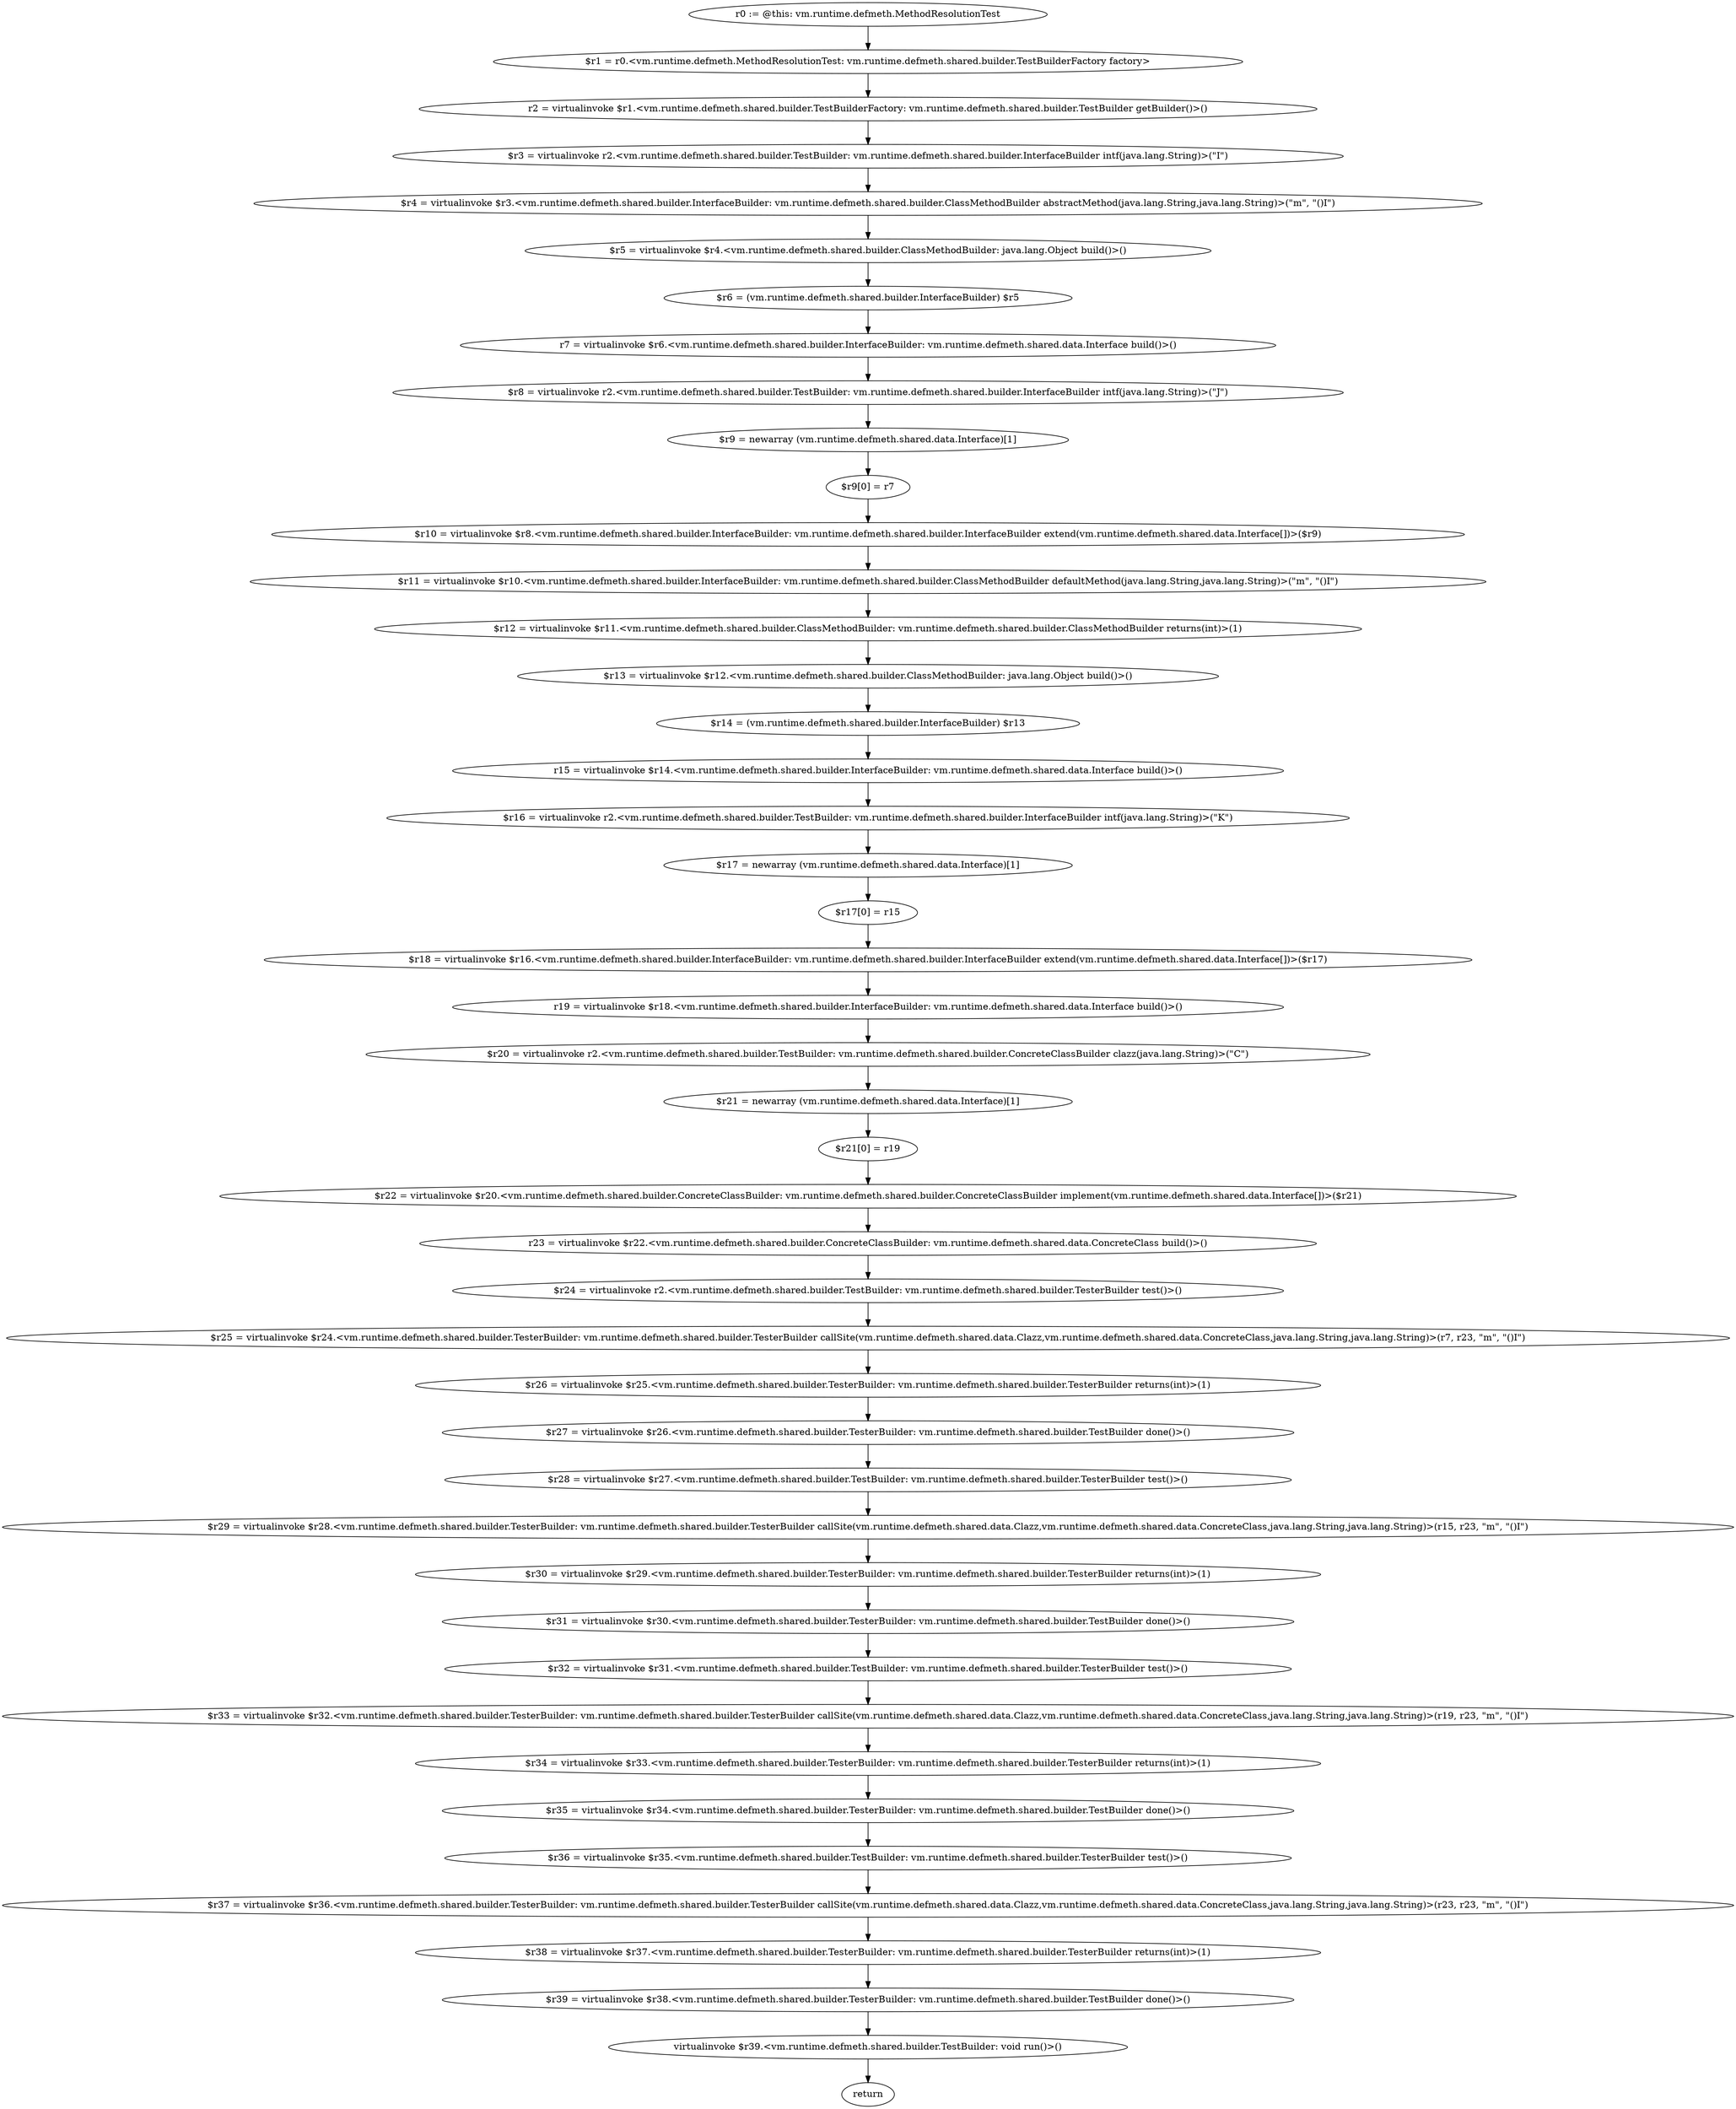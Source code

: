 digraph "unitGraph" {
    "r0 := @this: vm.runtime.defmeth.MethodResolutionTest"
    "$r1 = r0.<vm.runtime.defmeth.MethodResolutionTest: vm.runtime.defmeth.shared.builder.TestBuilderFactory factory>"
    "r2 = virtualinvoke $r1.<vm.runtime.defmeth.shared.builder.TestBuilderFactory: vm.runtime.defmeth.shared.builder.TestBuilder getBuilder()>()"
    "$r3 = virtualinvoke r2.<vm.runtime.defmeth.shared.builder.TestBuilder: vm.runtime.defmeth.shared.builder.InterfaceBuilder intf(java.lang.String)>(\"I\")"
    "$r4 = virtualinvoke $r3.<vm.runtime.defmeth.shared.builder.InterfaceBuilder: vm.runtime.defmeth.shared.builder.ClassMethodBuilder abstractMethod(java.lang.String,java.lang.String)>(\"m\", \"()I\")"
    "$r5 = virtualinvoke $r4.<vm.runtime.defmeth.shared.builder.ClassMethodBuilder: java.lang.Object build()>()"
    "$r6 = (vm.runtime.defmeth.shared.builder.InterfaceBuilder) $r5"
    "r7 = virtualinvoke $r6.<vm.runtime.defmeth.shared.builder.InterfaceBuilder: vm.runtime.defmeth.shared.data.Interface build()>()"
    "$r8 = virtualinvoke r2.<vm.runtime.defmeth.shared.builder.TestBuilder: vm.runtime.defmeth.shared.builder.InterfaceBuilder intf(java.lang.String)>(\"J\")"
    "$r9 = newarray (vm.runtime.defmeth.shared.data.Interface)[1]"
    "$r9[0] = r7"
    "$r10 = virtualinvoke $r8.<vm.runtime.defmeth.shared.builder.InterfaceBuilder: vm.runtime.defmeth.shared.builder.InterfaceBuilder extend(vm.runtime.defmeth.shared.data.Interface[])>($r9)"
    "$r11 = virtualinvoke $r10.<vm.runtime.defmeth.shared.builder.InterfaceBuilder: vm.runtime.defmeth.shared.builder.ClassMethodBuilder defaultMethod(java.lang.String,java.lang.String)>(\"m\", \"()I\")"
    "$r12 = virtualinvoke $r11.<vm.runtime.defmeth.shared.builder.ClassMethodBuilder: vm.runtime.defmeth.shared.builder.ClassMethodBuilder returns(int)>(1)"
    "$r13 = virtualinvoke $r12.<vm.runtime.defmeth.shared.builder.ClassMethodBuilder: java.lang.Object build()>()"
    "$r14 = (vm.runtime.defmeth.shared.builder.InterfaceBuilder) $r13"
    "r15 = virtualinvoke $r14.<vm.runtime.defmeth.shared.builder.InterfaceBuilder: vm.runtime.defmeth.shared.data.Interface build()>()"
    "$r16 = virtualinvoke r2.<vm.runtime.defmeth.shared.builder.TestBuilder: vm.runtime.defmeth.shared.builder.InterfaceBuilder intf(java.lang.String)>(\"K\")"
    "$r17 = newarray (vm.runtime.defmeth.shared.data.Interface)[1]"
    "$r17[0] = r15"
    "$r18 = virtualinvoke $r16.<vm.runtime.defmeth.shared.builder.InterfaceBuilder: vm.runtime.defmeth.shared.builder.InterfaceBuilder extend(vm.runtime.defmeth.shared.data.Interface[])>($r17)"
    "r19 = virtualinvoke $r18.<vm.runtime.defmeth.shared.builder.InterfaceBuilder: vm.runtime.defmeth.shared.data.Interface build()>()"
    "$r20 = virtualinvoke r2.<vm.runtime.defmeth.shared.builder.TestBuilder: vm.runtime.defmeth.shared.builder.ConcreteClassBuilder clazz(java.lang.String)>(\"C\")"
    "$r21 = newarray (vm.runtime.defmeth.shared.data.Interface)[1]"
    "$r21[0] = r19"
    "$r22 = virtualinvoke $r20.<vm.runtime.defmeth.shared.builder.ConcreteClassBuilder: vm.runtime.defmeth.shared.builder.ConcreteClassBuilder implement(vm.runtime.defmeth.shared.data.Interface[])>($r21)"
    "r23 = virtualinvoke $r22.<vm.runtime.defmeth.shared.builder.ConcreteClassBuilder: vm.runtime.defmeth.shared.data.ConcreteClass build()>()"
    "$r24 = virtualinvoke r2.<vm.runtime.defmeth.shared.builder.TestBuilder: vm.runtime.defmeth.shared.builder.TesterBuilder test()>()"
    "$r25 = virtualinvoke $r24.<vm.runtime.defmeth.shared.builder.TesterBuilder: vm.runtime.defmeth.shared.builder.TesterBuilder callSite(vm.runtime.defmeth.shared.data.Clazz,vm.runtime.defmeth.shared.data.ConcreteClass,java.lang.String,java.lang.String)>(r7, r23, \"m\", \"()I\")"
    "$r26 = virtualinvoke $r25.<vm.runtime.defmeth.shared.builder.TesterBuilder: vm.runtime.defmeth.shared.builder.TesterBuilder returns(int)>(1)"
    "$r27 = virtualinvoke $r26.<vm.runtime.defmeth.shared.builder.TesterBuilder: vm.runtime.defmeth.shared.builder.TestBuilder done()>()"
    "$r28 = virtualinvoke $r27.<vm.runtime.defmeth.shared.builder.TestBuilder: vm.runtime.defmeth.shared.builder.TesterBuilder test()>()"
    "$r29 = virtualinvoke $r28.<vm.runtime.defmeth.shared.builder.TesterBuilder: vm.runtime.defmeth.shared.builder.TesterBuilder callSite(vm.runtime.defmeth.shared.data.Clazz,vm.runtime.defmeth.shared.data.ConcreteClass,java.lang.String,java.lang.String)>(r15, r23, \"m\", \"()I\")"
    "$r30 = virtualinvoke $r29.<vm.runtime.defmeth.shared.builder.TesterBuilder: vm.runtime.defmeth.shared.builder.TesterBuilder returns(int)>(1)"
    "$r31 = virtualinvoke $r30.<vm.runtime.defmeth.shared.builder.TesterBuilder: vm.runtime.defmeth.shared.builder.TestBuilder done()>()"
    "$r32 = virtualinvoke $r31.<vm.runtime.defmeth.shared.builder.TestBuilder: vm.runtime.defmeth.shared.builder.TesterBuilder test()>()"
    "$r33 = virtualinvoke $r32.<vm.runtime.defmeth.shared.builder.TesterBuilder: vm.runtime.defmeth.shared.builder.TesterBuilder callSite(vm.runtime.defmeth.shared.data.Clazz,vm.runtime.defmeth.shared.data.ConcreteClass,java.lang.String,java.lang.String)>(r19, r23, \"m\", \"()I\")"
    "$r34 = virtualinvoke $r33.<vm.runtime.defmeth.shared.builder.TesterBuilder: vm.runtime.defmeth.shared.builder.TesterBuilder returns(int)>(1)"
    "$r35 = virtualinvoke $r34.<vm.runtime.defmeth.shared.builder.TesterBuilder: vm.runtime.defmeth.shared.builder.TestBuilder done()>()"
    "$r36 = virtualinvoke $r35.<vm.runtime.defmeth.shared.builder.TestBuilder: vm.runtime.defmeth.shared.builder.TesterBuilder test()>()"
    "$r37 = virtualinvoke $r36.<vm.runtime.defmeth.shared.builder.TesterBuilder: vm.runtime.defmeth.shared.builder.TesterBuilder callSite(vm.runtime.defmeth.shared.data.Clazz,vm.runtime.defmeth.shared.data.ConcreteClass,java.lang.String,java.lang.String)>(r23, r23, \"m\", \"()I\")"
    "$r38 = virtualinvoke $r37.<vm.runtime.defmeth.shared.builder.TesterBuilder: vm.runtime.defmeth.shared.builder.TesterBuilder returns(int)>(1)"
    "$r39 = virtualinvoke $r38.<vm.runtime.defmeth.shared.builder.TesterBuilder: vm.runtime.defmeth.shared.builder.TestBuilder done()>()"
    "virtualinvoke $r39.<vm.runtime.defmeth.shared.builder.TestBuilder: void run()>()"
    "return"
    "r0 := @this: vm.runtime.defmeth.MethodResolutionTest"->"$r1 = r0.<vm.runtime.defmeth.MethodResolutionTest: vm.runtime.defmeth.shared.builder.TestBuilderFactory factory>";
    "$r1 = r0.<vm.runtime.defmeth.MethodResolutionTest: vm.runtime.defmeth.shared.builder.TestBuilderFactory factory>"->"r2 = virtualinvoke $r1.<vm.runtime.defmeth.shared.builder.TestBuilderFactory: vm.runtime.defmeth.shared.builder.TestBuilder getBuilder()>()";
    "r2 = virtualinvoke $r1.<vm.runtime.defmeth.shared.builder.TestBuilderFactory: vm.runtime.defmeth.shared.builder.TestBuilder getBuilder()>()"->"$r3 = virtualinvoke r2.<vm.runtime.defmeth.shared.builder.TestBuilder: vm.runtime.defmeth.shared.builder.InterfaceBuilder intf(java.lang.String)>(\"I\")";
    "$r3 = virtualinvoke r2.<vm.runtime.defmeth.shared.builder.TestBuilder: vm.runtime.defmeth.shared.builder.InterfaceBuilder intf(java.lang.String)>(\"I\")"->"$r4 = virtualinvoke $r3.<vm.runtime.defmeth.shared.builder.InterfaceBuilder: vm.runtime.defmeth.shared.builder.ClassMethodBuilder abstractMethod(java.lang.String,java.lang.String)>(\"m\", \"()I\")";
    "$r4 = virtualinvoke $r3.<vm.runtime.defmeth.shared.builder.InterfaceBuilder: vm.runtime.defmeth.shared.builder.ClassMethodBuilder abstractMethod(java.lang.String,java.lang.String)>(\"m\", \"()I\")"->"$r5 = virtualinvoke $r4.<vm.runtime.defmeth.shared.builder.ClassMethodBuilder: java.lang.Object build()>()";
    "$r5 = virtualinvoke $r4.<vm.runtime.defmeth.shared.builder.ClassMethodBuilder: java.lang.Object build()>()"->"$r6 = (vm.runtime.defmeth.shared.builder.InterfaceBuilder) $r5";
    "$r6 = (vm.runtime.defmeth.shared.builder.InterfaceBuilder) $r5"->"r7 = virtualinvoke $r6.<vm.runtime.defmeth.shared.builder.InterfaceBuilder: vm.runtime.defmeth.shared.data.Interface build()>()";
    "r7 = virtualinvoke $r6.<vm.runtime.defmeth.shared.builder.InterfaceBuilder: vm.runtime.defmeth.shared.data.Interface build()>()"->"$r8 = virtualinvoke r2.<vm.runtime.defmeth.shared.builder.TestBuilder: vm.runtime.defmeth.shared.builder.InterfaceBuilder intf(java.lang.String)>(\"J\")";
    "$r8 = virtualinvoke r2.<vm.runtime.defmeth.shared.builder.TestBuilder: vm.runtime.defmeth.shared.builder.InterfaceBuilder intf(java.lang.String)>(\"J\")"->"$r9 = newarray (vm.runtime.defmeth.shared.data.Interface)[1]";
    "$r9 = newarray (vm.runtime.defmeth.shared.data.Interface)[1]"->"$r9[0] = r7";
    "$r9[0] = r7"->"$r10 = virtualinvoke $r8.<vm.runtime.defmeth.shared.builder.InterfaceBuilder: vm.runtime.defmeth.shared.builder.InterfaceBuilder extend(vm.runtime.defmeth.shared.data.Interface[])>($r9)";
    "$r10 = virtualinvoke $r8.<vm.runtime.defmeth.shared.builder.InterfaceBuilder: vm.runtime.defmeth.shared.builder.InterfaceBuilder extend(vm.runtime.defmeth.shared.data.Interface[])>($r9)"->"$r11 = virtualinvoke $r10.<vm.runtime.defmeth.shared.builder.InterfaceBuilder: vm.runtime.defmeth.shared.builder.ClassMethodBuilder defaultMethod(java.lang.String,java.lang.String)>(\"m\", \"()I\")";
    "$r11 = virtualinvoke $r10.<vm.runtime.defmeth.shared.builder.InterfaceBuilder: vm.runtime.defmeth.shared.builder.ClassMethodBuilder defaultMethod(java.lang.String,java.lang.String)>(\"m\", \"()I\")"->"$r12 = virtualinvoke $r11.<vm.runtime.defmeth.shared.builder.ClassMethodBuilder: vm.runtime.defmeth.shared.builder.ClassMethodBuilder returns(int)>(1)";
    "$r12 = virtualinvoke $r11.<vm.runtime.defmeth.shared.builder.ClassMethodBuilder: vm.runtime.defmeth.shared.builder.ClassMethodBuilder returns(int)>(1)"->"$r13 = virtualinvoke $r12.<vm.runtime.defmeth.shared.builder.ClassMethodBuilder: java.lang.Object build()>()";
    "$r13 = virtualinvoke $r12.<vm.runtime.defmeth.shared.builder.ClassMethodBuilder: java.lang.Object build()>()"->"$r14 = (vm.runtime.defmeth.shared.builder.InterfaceBuilder) $r13";
    "$r14 = (vm.runtime.defmeth.shared.builder.InterfaceBuilder) $r13"->"r15 = virtualinvoke $r14.<vm.runtime.defmeth.shared.builder.InterfaceBuilder: vm.runtime.defmeth.shared.data.Interface build()>()";
    "r15 = virtualinvoke $r14.<vm.runtime.defmeth.shared.builder.InterfaceBuilder: vm.runtime.defmeth.shared.data.Interface build()>()"->"$r16 = virtualinvoke r2.<vm.runtime.defmeth.shared.builder.TestBuilder: vm.runtime.defmeth.shared.builder.InterfaceBuilder intf(java.lang.String)>(\"K\")";
    "$r16 = virtualinvoke r2.<vm.runtime.defmeth.shared.builder.TestBuilder: vm.runtime.defmeth.shared.builder.InterfaceBuilder intf(java.lang.String)>(\"K\")"->"$r17 = newarray (vm.runtime.defmeth.shared.data.Interface)[1]";
    "$r17 = newarray (vm.runtime.defmeth.shared.data.Interface)[1]"->"$r17[0] = r15";
    "$r17[0] = r15"->"$r18 = virtualinvoke $r16.<vm.runtime.defmeth.shared.builder.InterfaceBuilder: vm.runtime.defmeth.shared.builder.InterfaceBuilder extend(vm.runtime.defmeth.shared.data.Interface[])>($r17)";
    "$r18 = virtualinvoke $r16.<vm.runtime.defmeth.shared.builder.InterfaceBuilder: vm.runtime.defmeth.shared.builder.InterfaceBuilder extend(vm.runtime.defmeth.shared.data.Interface[])>($r17)"->"r19 = virtualinvoke $r18.<vm.runtime.defmeth.shared.builder.InterfaceBuilder: vm.runtime.defmeth.shared.data.Interface build()>()";
    "r19 = virtualinvoke $r18.<vm.runtime.defmeth.shared.builder.InterfaceBuilder: vm.runtime.defmeth.shared.data.Interface build()>()"->"$r20 = virtualinvoke r2.<vm.runtime.defmeth.shared.builder.TestBuilder: vm.runtime.defmeth.shared.builder.ConcreteClassBuilder clazz(java.lang.String)>(\"C\")";
    "$r20 = virtualinvoke r2.<vm.runtime.defmeth.shared.builder.TestBuilder: vm.runtime.defmeth.shared.builder.ConcreteClassBuilder clazz(java.lang.String)>(\"C\")"->"$r21 = newarray (vm.runtime.defmeth.shared.data.Interface)[1]";
    "$r21 = newarray (vm.runtime.defmeth.shared.data.Interface)[1]"->"$r21[0] = r19";
    "$r21[0] = r19"->"$r22 = virtualinvoke $r20.<vm.runtime.defmeth.shared.builder.ConcreteClassBuilder: vm.runtime.defmeth.shared.builder.ConcreteClassBuilder implement(vm.runtime.defmeth.shared.data.Interface[])>($r21)";
    "$r22 = virtualinvoke $r20.<vm.runtime.defmeth.shared.builder.ConcreteClassBuilder: vm.runtime.defmeth.shared.builder.ConcreteClassBuilder implement(vm.runtime.defmeth.shared.data.Interface[])>($r21)"->"r23 = virtualinvoke $r22.<vm.runtime.defmeth.shared.builder.ConcreteClassBuilder: vm.runtime.defmeth.shared.data.ConcreteClass build()>()";
    "r23 = virtualinvoke $r22.<vm.runtime.defmeth.shared.builder.ConcreteClassBuilder: vm.runtime.defmeth.shared.data.ConcreteClass build()>()"->"$r24 = virtualinvoke r2.<vm.runtime.defmeth.shared.builder.TestBuilder: vm.runtime.defmeth.shared.builder.TesterBuilder test()>()";
    "$r24 = virtualinvoke r2.<vm.runtime.defmeth.shared.builder.TestBuilder: vm.runtime.defmeth.shared.builder.TesterBuilder test()>()"->"$r25 = virtualinvoke $r24.<vm.runtime.defmeth.shared.builder.TesterBuilder: vm.runtime.defmeth.shared.builder.TesterBuilder callSite(vm.runtime.defmeth.shared.data.Clazz,vm.runtime.defmeth.shared.data.ConcreteClass,java.lang.String,java.lang.String)>(r7, r23, \"m\", \"()I\")";
    "$r25 = virtualinvoke $r24.<vm.runtime.defmeth.shared.builder.TesterBuilder: vm.runtime.defmeth.shared.builder.TesterBuilder callSite(vm.runtime.defmeth.shared.data.Clazz,vm.runtime.defmeth.shared.data.ConcreteClass,java.lang.String,java.lang.String)>(r7, r23, \"m\", \"()I\")"->"$r26 = virtualinvoke $r25.<vm.runtime.defmeth.shared.builder.TesterBuilder: vm.runtime.defmeth.shared.builder.TesterBuilder returns(int)>(1)";
    "$r26 = virtualinvoke $r25.<vm.runtime.defmeth.shared.builder.TesterBuilder: vm.runtime.defmeth.shared.builder.TesterBuilder returns(int)>(1)"->"$r27 = virtualinvoke $r26.<vm.runtime.defmeth.shared.builder.TesterBuilder: vm.runtime.defmeth.shared.builder.TestBuilder done()>()";
    "$r27 = virtualinvoke $r26.<vm.runtime.defmeth.shared.builder.TesterBuilder: vm.runtime.defmeth.shared.builder.TestBuilder done()>()"->"$r28 = virtualinvoke $r27.<vm.runtime.defmeth.shared.builder.TestBuilder: vm.runtime.defmeth.shared.builder.TesterBuilder test()>()";
    "$r28 = virtualinvoke $r27.<vm.runtime.defmeth.shared.builder.TestBuilder: vm.runtime.defmeth.shared.builder.TesterBuilder test()>()"->"$r29 = virtualinvoke $r28.<vm.runtime.defmeth.shared.builder.TesterBuilder: vm.runtime.defmeth.shared.builder.TesterBuilder callSite(vm.runtime.defmeth.shared.data.Clazz,vm.runtime.defmeth.shared.data.ConcreteClass,java.lang.String,java.lang.String)>(r15, r23, \"m\", \"()I\")";
    "$r29 = virtualinvoke $r28.<vm.runtime.defmeth.shared.builder.TesterBuilder: vm.runtime.defmeth.shared.builder.TesterBuilder callSite(vm.runtime.defmeth.shared.data.Clazz,vm.runtime.defmeth.shared.data.ConcreteClass,java.lang.String,java.lang.String)>(r15, r23, \"m\", \"()I\")"->"$r30 = virtualinvoke $r29.<vm.runtime.defmeth.shared.builder.TesterBuilder: vm.runtime.defmeth.shared.builder.TesterBuilder returns(int)>(1)";
    "$r30 = virtualinvoke $r29.<vm.runtime.defmeth.shared.builder.TesterBuilder: vm.runtime.defmeth.shared.builder.TesterBuilder returns(int)>(1)"->"$r31 = virtualinvoke $r30.<vm.runtime.defmeth.shared.builder.TesterBuilder: vm.runtime.defmeth.shared.builder.TestBuilder done()>()";
    "$r31 = virtualinvoke $r30.<vm.runtime.defmeth.shared.builder.TesterBuilder: vm.runtime.defmeth.shared.builder.TestBuilder done()>()"->"$r32 = virtualinvoke $r31.<vm.runtime.defmeth.shared.builder.TestBuilder: vm.runtime.defmeth.shared.builder.TesterBuilder test()>()";
    "$r32 = virtualinvoke $r31.<vm.runtime.defmeth.shared.builder.TestBuilder: vm.runtime.defmeth.shared.builder.TesterBuilder test()>()"->"$r33 = virtualinvoke $r32.<vm.runtime.defmeth.shared.builder.TesterBuilder: vm.runtime.defmeth.shared.builder.TesterBuilder callSite(vm.runtime.defmeth.shared.data.Clazz,vm.runtime.defmeth.shared.data.ConcreteClass,java.lang.String,java.lang.String)>(r19, r23, \"m\", \"()I\")";
    "$r33 = virtualinvoke $r32.<vm.runtime.defmeth.shared.builder.TesterBuilder: vm.runtime.defmeth.shared.builder.TesterBuilder callSite(vm.runtime.defmeth.shared.data.Clazz,vm.runtime.defmeth.shared.data.ConcreteClass,java.lang.String,java.lang.String)>(r19, r23, \"m\", \"()I\")"->"$r34 = virtualinvoke $r33.<vm.runtime.defmeth.shared.builder.TesterBuilder: vm.runtime.defmeth.shared.builder.TesterBuilder returns(int)>(1)";
    "$r34 = virtualinvoke $r33.<vm.runtime.defmeth.shared.builder.TesterBuilder: vm.runtime.defmeth.shared.builder.TesterBuilder returns(int)>(1)"->"$r35 = virtualinvoke $r34.<vm.runtime.defmeth.shared.builder.TesterBuilder: vm.runtime.defmeth.shared.builder.TestBuilder done()>()";
    "$r35 = virtualinvoke $r34.<vm.runtime.defmeth.shared.builder.TesterBuilder: vm.runtime.defmeth.shared.builder.TestBuilder done()>()"->"$r36 = virtualinvoke $r35.<vm.runtime.defmeth.shared.builder.TestBuilder: vm.runtime.defmeth.shared.builder.TesterBuilder test()>()";
    "$r36 = virtualinvoke $r35.<vm.runtime.defmeth.shared.builder.TestBuilder: vm.runtime.defmeth.shared.builder.TesterBuilder test()>()"->"$r37 = virtualinvoke $r36.<vm.runtime.defmeth.shared.builder.TesterBuilder: vm.runtime.defmeth.shared.builder.TesterBuilder callSite(vm.runtime.defmeth.shared.data.Clazz,vm.runtime.defmeth.shared.data.ConcreteClass,java.lang.String,java.lang.String)>(r23, r23, \"m\", \"()I\")";
    "$r37 = virtualinvoke $r36.<vm.runtime.defmeth.shared.builder.TesterBuilder: vm.runtime.defmeth.shared.builder.TesterBuilder callSite(vm.runtime.defmeth.shared.data.Clazz,vm.runtime.defmeth.shared.data.ConcreteClass,java.lang.String,java.lang.String)>(r23, r23, \"m\", \"()I\")"->"$r38 = virtualinvoke $r37.<vm.runtime.defmeth.shared.builder.TesterBuilder: vm.runtime.defmeth.shared.builder.TesterBuilder returns(int)>(1)";
    "$r38 = virtualinvoke $r37.<vm.runtime.defmeth.shared.builder.TesterBuilder: vm.runtime.defmeth.shared.builder.TesterBuilder returns(int)>(1)"->"$r39 = virtualinvoke $r38.<vm.runtime.defmeth.shared.builder.TesterBuilder: vm.runtime.defmeth.shared.builder.TestBuilder done()>()";
    "$r39 = virtualinvoke $r38.<vm.runtime.defmeth.shared.builder.TesterBuilder: vm.runtime.defmeth.shared.builder.TestBuilder done()>()"->"virtualinvoke $r39.<vm.runtime.defmeth.shared.builder.TestBuilder: void run()>()";
    "virtualinvoke $r39.<vm.runtime.defmeth.shared.builder.TestBuilder: void run()>()"->"return";
}
